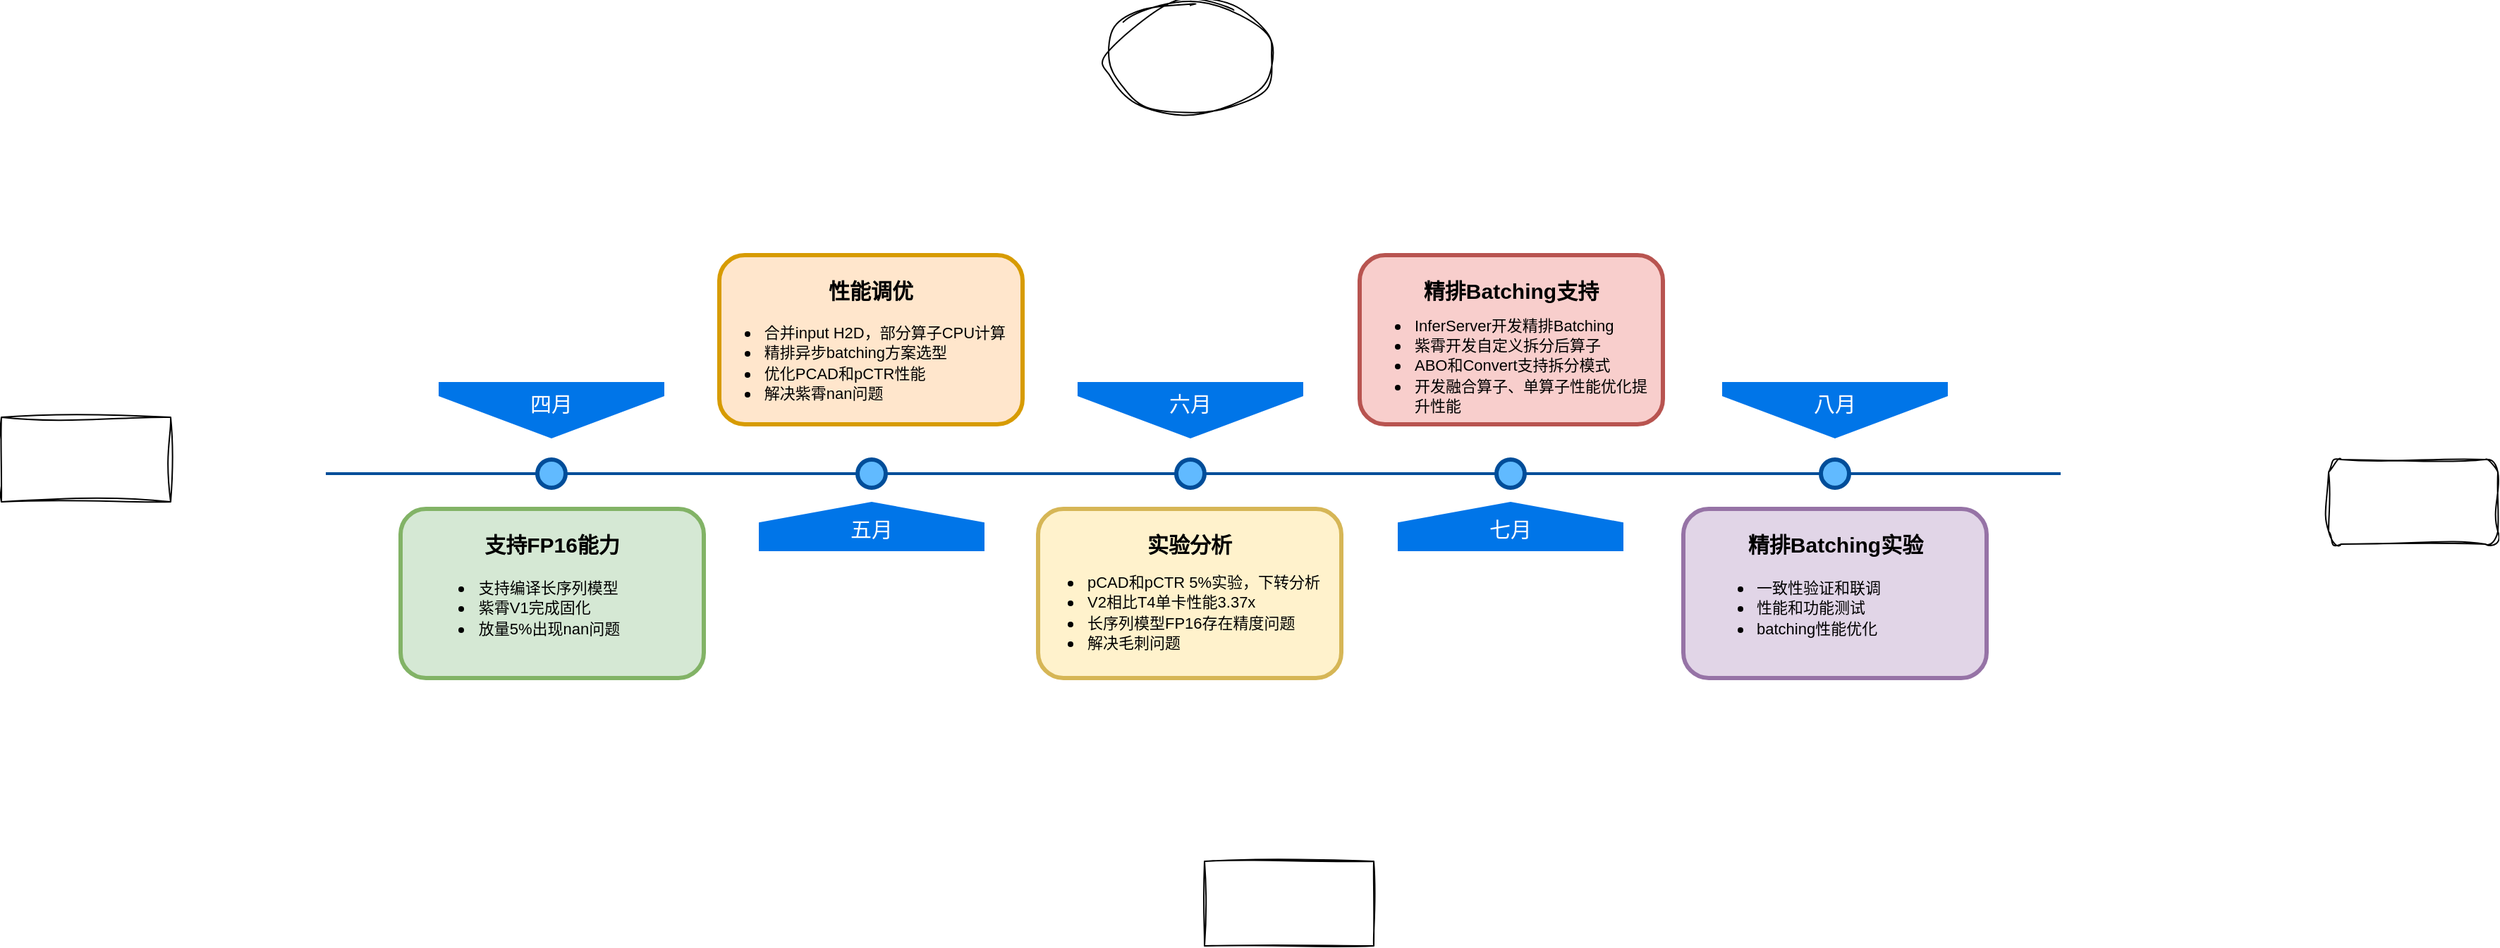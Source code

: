 <mxfile version="27.2.0">
  <diagram name="Page-1" id="82e54ff1-d628-8f03-85c4-9753963a91cd">
    <mxGraphModel dx="2313" dy="631" grid="1" gridSize="10" guides="1" tooltips="1" connect="1" arrows="1" fold="1" page="1" pageScale="1" pageWidth="1100" pageHeight="850" background="none" math="0" shadow="0">
      <root>
        <mxCell id="0" />
        <mxCell id="1" parent="0" />
        <mxCell id="4ec97bd9e5d20128-1" value="" style="line;strokeWidth=2;html=1;fillColor=none;fontSize=28;fontColor=#004D99;strokeColor=#004D99;" parent="1" vertex="1">
          <mxGeometry x="40" y="400" width="1230" height="10" as="geometry" />
        </mxCell>
        <mxCell id="4ec97bd9e5d20128-5" value="四月" style="shape=offPageConnector;whiteSpace=wrap;html=1;fillColor=#0075E8;fontSize=15;fontColor=#FFFFFF;size=0.75;verticalAlign=top;strokeColor=none;" parent="1" vertex="1">
          <mxGeometry x="120" y="340" width="160" height="40" as="geometry" />
        </mxCell>
        <mxCell id="4ec97bd9e5d20128-6" value="六月" style="shape=offPageConnector;whiteSpace=wrap;html=1;fillColor=#0075E8;fontSize=15;fontColor=#FFFFFF;size=0.75;verticalAlign=top;strokeColor=none;" parent="1" vertex="1">
          <mxGeometry x="573" y="340" width="160" height="40" as="geometry" />
        </mxCell>
        <mxCell id="4ec97bd9e5d20128-7" value="&lt;span&gt;五月&lt;/span&gt;" style="shape=offPageConnector;whiteSpace=wrap;html=1;fillColor=#0075E8;fontSize=15;fontColor=#FFFFFF;size=0.418;flipV=1;verticalAlign=bottom;strokeColor=none;spacingBottom=4;" parent="1" vertex="1">
          <mxGeometry x="347" y="425" width="160" height="35" as="geometry" />
        </mxCell>
        <mxCell id="4ec97bd9e5d20128-8" value="&lt;span&gt;七月&lt;/span&gt;" style="shape=offPageConnector;whiteSpace=wrap;html=1;fillColor=#0075E8;fontSize=15;fontColor=#FFFFFF;size=0.418;flipV=1;verticalAlign=bottom;strokeColor=none;spacingBottom=4;" parent="1" vertex="1">
          <mxGeometry x="800" y="425" width="160" height="35" as="geometry" />
        </mxCell>
        <mxCell id="4ec97bd9e5d20128-9" value="" style="ellipse;whiteSpace=wrap;html=1;fillColor=#61BAFF;fontSize=28;fontColor=#004D99;strokeWidth=3;strokeColor=#004D99;" parent="1" vertex="1">
          <mxGeometry x="190" y="395" width="20" height="20" as="geometry" />
        </mxCell>
        <mxCell id="4ec97bd9e5d20128-10" value="" style="ellipse;whiteSpace=wrap;html=1;fillColor=#61BAFF;fontSize=28;fontColor=#004D99;strokeWidth=3;strokeColor=#004D99;" parent="1" vertex="1">
          <mxGeometry x="417" y="395" width="20" height="20" as="geometry" />
        </mxCell>
        <mxCell id="4ec97bd9e5d20128-11" value="" style="ellipse;whiteSpace=wrap;html=1;fillColor=#61BAFF;fontSize=28;fontColor=#004D99;strokeWidth=3;strokeColor=#004D99;" parent="1" vertex="1">
          <mxGeometry x="643" y="395" width="20" height="20" as="geometry" />
        </mxCell>
        <mxCell id="4ec97bd9e5d20128-13" value="" style="ellipse;whiteSpace=wrap;html=1;fillColor=#61BAFF;fontSize=28;fontColor=#004D99;strokeWidth=3;strokeColor=#004D99;" parent="1" vertex="1">
          <mxGeometry x="870" y="395" width="20" height="20" as="geometry" />
        </mxCell>
        <mxCell id="4ec97bd9e5d20128-14" value="&lt;h1&gt;&lt;font style=&quot;font-size: 15px;&quot;&gt;支持FP16能力&lt;/font&gt;&lt;/h1&gt;" style="text;html=1;spacing=5;spacingTop=-20;whiteSpace=wrap;overflow=hidden;strokeColor=#82b366;strokeWidth=3;fillColor=#d5e8d4;fontSize=13;align=center;rounded=1;" parent="1" vertex="1">
          <mxGeometry x="93" y="430" width="215" height="120" as="geometry" />
        </mxCell>
        <mxCell id="4ec97bd9e5d20128-16" value="&lt;h1&gt;&lt;font style=&quot;font-size: 15px;&quot;&gt;性能调优&lt;/font&gt;&lt;/h1&gt;&lt;p&gt;&lt;/p&gt;&lt;p&gt;&lt;br&gt;&lt;/p&gt;" style="text;html=1;spacing=5;spacingTop=-20;whiteSpace=wrap;overflow=hidden;strokeColor=#d79b00;strokeWidth=3;fillColor=#ffe6cc;fontSize=13;align=center;rounded=1;" parent="1" vertex="1">
          <mxGeometry x="319" y="250" width="215" height="120" as="geometry" />
        </mxCell>
        <mxCell id="4ec97bd9e5d20128-17" value="&lt;h1&gt;&lt;font style=&quot;font-size: 15px;&quot;&gt;实验分析&lt;/font&gt;&lt;/h1&gt;&lt;div&gt;&lt;font style=&quot;font-size: 11px;&quot;&gt;&lt;br&gt;&lt;/font&gt;&lt;/div&gt;&lt;div&gt;&lt;font style=&quot;font-size: 11px;&quot;&gt;&lt;br&gt;&lt;/font&gt;&lt;/div&gt;" style="text;html=1;spacing=5;spacingTop=-20;whiteSpace=wrap;overflow=hidden;strokeColor=#d6b656;strokeWidth=3;fillColor=#fff2cc;fontSize=13;align=center;rounded=1;" parent="1" vertex="1">
          <mxGeometry x="545" y="430" width="215" height="120" as="geometry" />
        </mxCell>
        <mxCell id="4ec97bd9e5d20128-18" value="&lt;h1&gt;&lt;font style=&quot;font-size: 15px;&quot;&gt;精排Batching支持&lt;/font&gt;&lt;/h1&gt;&lt;p&gt;&lt;/p&gt;" style="text;html=1;spacing=5;spacingTop=-20;whiteSpace=wrap;overflow=hidden;strokeColor=#b85450;strokeWidth=3;fillColor=#f8cecc;fontSize=13;align=center;rounded=1;" parent="1" vertex="1">
          <mxGeometry x="773" y="250" width="215" height="120" as="geometry" />
        </mxCell>
        <mxCell id="Q48pwdMFiB4DEm0Mx37J-1" value="" style="ellipse;whiteSpace=wrap;html=1;fillColor=#61BAFF;fontSize=28;fontColor=#004D99;strokeWidth=3;strokeColor=#004D99;" parent="1" vertex="1">
          <mxGeometry x="1100" y="395" width="20" height="20" as="geometry" />
        </mxCell>
        <mxCell id="Q48pwdMFiB4DEm0Mx37J-3" value="&lt;h1&gt;&lt;font style=&quot;font-size: 15px;&quot;&gt;精排Batching实验&lt;/font&gt;&lt;/h1&gt;&lt;p&gt;&lt;/p&gt;" style="text;html=1;spacing=5;spacingTop=-20;whiteSpace=wrap;overflow=hidden;strokeColor=#9673a6;strokeWidth=3;fillColor=#e1d5e7;fontSize=13;align=center;rounded=1;" parent="1" vertex="1">
          <mxGeometry x="1002.5" y="430" width="215" height="120" as="geometry" />
        </mxCell>
        <mxCell id="Q48pwdMFiB4DEm0Mx37J-4" value="八月" style="shape=offPageConnector;whiteSpace=wrap;html=1;fillColor=#0075E8;fontSize=15;fontColor=#FFFFFF;size=0.75;verticalAlign=top;strokeColor=none;" parent="1" vertex="1">
          <mxGeometry x="1030" y="340" width="160" height="40" as="geometry" />
        </mxCell>
        <mxCell id="Q48pwdMFiB4DEm0Mx37J-8" value="" style="ellipse;whiteSpace=wrap;html=1;sketch=1;hachureGap=4;jiggle=2;curveFitting=1;fontFamily=Architects Daughter;fontSource=https%3A%2F%2Ffonts.googleapis.com%2Fcss%3Ffamily%3DArchitects%2BDaughter;" parent="1" vertex="1">
          <mxGeometry x="593" y="70" width="120" height="80" as="geometry" />
        </mxCell>
        <mxCell id="Q48pwdMFiB4DEm0Mx37J-9" value="" style="rounded=1;whiteSpace=wrap;html=1;sketch=1;hachureGap=4;jiggle=2;curveFitting=1;fontFamily=Architects Daughter;fontSource=https%3A%2F%2Ffonts.googleapis.com%2Fcss%3Ffamily%3DArchitects%2BDaughter;" parent="1" vertex="1">
          <mxGeometry x="1460" y="395" width="120" height="60" as="geometry" />
        </mxCell>
        <mxCell id="Q48pwdMFiB4DEm0Mx37J-10" value="" style="rounded=0;whiteSpace=wrap;html=1;sketch=1;hachureGap=4;jiggle=2;curveFitting=1;fontFamily=Architects Daughter;fontSource=https%3A%2F%2Ffonts.googleapis.com%2Fcss%3Ffamily%3DArchitects%2BDaughter;" parent="1" vertex="1">
          <mxGeometry x="663" y="680" width="120" height="60" as="geometry" />
        </mxCell>
        <mxCell id="Q48pwdMFiB4DEm0Mx37J-11" value="" style="rounded=0;whiteSpace=wrap;html=1;sketch=1;hachureGap=4;jiggle=2;curveFitting=1;fontFamily=Architects Daughter;fontSource=https%3A%2F%2Ffonts.googleapis.com%2Fcss%3Ffamily%3DArchitects%2BDaughter;" parent="1" vertex="1">
          <mxGeometry x="-190" y="365" width="120" height="60" as="geometry" />
        </mxCell>
        <mxCell id="hHWTmzYT3U_jAmbl62Fj-1" value="&lt;ul style=&quot;font-family: Helvetica;&quot;&gt;&lt;li style=&quot;text-align: left;&quot;&gt;&lt;font style=&quot;font-size: 11px;&quot;&gt;合并input H2D，部分算子CPU计算&lt;/font&gt;&lt;/li&gt;&lt;li style=&quot;text-align: left;&quot;&gt;&lt;span style=&quot;background-color: transparent; color: light-dark(rgb(0, 0, 0), rgb(237, 237, 237));&quot;&gt;&lt;font style=&quot;font-size: 11px;&quot;&gt;精排异步batching方案选型&lt;/font&gt;&lt;/span&gt;&lt;/li&gt;&lt;li style=&quot;text-align: left;&quot;&gt;&lt;span style=&quot;background-color: transparent; color: light-dark(rgb(0, 0, 0), rgb(237, 237, 237));&quot;&gt;&lt;font style=&quot;font-size: 11px;&quot;&gt;优化PCAD和pCTR性能&lt;/font&gt;&lt;/span&gt;&lt;/li&gt;&lt;li style=&quot;text-align: left;&quot;&gt;&lt;font style=&quot;font-size: 11px;&quot;&gt;解决紫霄nan问题&lt;/font&gt;&lt;/li&gt;&lt;/ul&gt;" style="text;html=1;align=center;verticalAlign=middle;whiteSpace=wrap;rounded=0;fontFamily=Architects Daughter;fontSource=https%3A%2F%2Ffonts.googleapis.com%2Fcss%3Ffamily%3DArchitects%2BDaughter;" vertex="1" parent="1">
          <mxGeometry x="308" y="288" width="217" height="75" as="geometry" />
        </mxCell>
        <mxCell id="hHWTmzYT3U_jAmbl62Fj-2" value="&lt;ul style=&quot;font-family: Helvetica; text-align: left;&quot;&gt;&lt;li style=&quot;&quot;&gt;&lt;font style=&quot;font-size: 11px;&quot;&gt;pCAD和pCTR 5%实验，下转分析&lt;/font&gt;&lt;/li&gt;&lt;li style=&quot;&quot;&gt;&lt;font style=&quot;font-size: 11px;&quot;&gt;V2相比T4单卡性能3.37x&lt;/font&gt;&lt;/li&gt;&lt;li style=&quot;&quot;&gt;&lt;font style=&quot;font-size: 11px;&quot;&gt;长序列模型FP16存在精度问题&lt;/font&gt;&lt;/li&gt;&lt;li style=&quot;&quot;&gt;&lt;font style=&quot;font-size: 11px;&quot;&gt;解决毛刺问题&lt;/font&gt;&lt;/li&gt;&lt;/ul&gt;" style="text;html=1;align=center;verticalAlign=middle;whiteSpace=wrap;rounded=0;fontFamily=Architects Daughter;fontSource=https%3A%2F%2Ffonts.googleapis.com%2Fcss%3Ffamily%3DArchitects%2BDaughter;" vertex="1" parent="1">
          <mxGeometry x="534" y="465" width="217" height="75" as="geometry" />
        </mxCell>
        <mxCell id="hHWTmzYT3U_jAmbl62Fj-3" value="&lt;ul style=&quot;font-family: Helvetica;&quot;&gt;&lt;li style=&quot;text-align: left;&quot;&gt;&lt;font style=&quot;font-size: 11px;&quot;&gt;支持编译长序列模型&lt;/font&gt;&lt;/li&gt;&lt;li style=&quot;text-align: left;&quot;&gt;&lt;font style=&quot;font-size: 11px;&quot;&gt;紫霄V1完成固化&lt;/font&gt;&lt;/li&gt;&lt;li style=&quot;text-align: left;&quot;&gt;&lt;font style=&quot;font-size: 11px;&quot;&gt;放量5%出现nan问题&lt;/font&gt;&lt;/li&gt;&lt;/ul&gt;" style="text;html=1;align=center;verticalAlign=middle;whiteSpace=wrap;rounded=0;fontFamily=Architects Daughter;fontSource=https%3A%2F%2Ffonts.googleapis.com%2Fcss%3Ffamily%3DArchitects%2BDaughter;" vertex="1" parent="1">
          <mxGeometry x="70" y="462.5" width="217" height="75" as="geometry" />
        </mxCell>
        <mxCell id="hHWTmzYT3U_jAmbl62Fj-4" value="&lt;ul style=&quot;font-family: Helvetica; text-align: left;&quot;&gt;&lt;li style=&quot;&quot;&gt;&lt;font style=&quot;font-size: 11px;&quot;&gt;InferServer开发精排Batching&lt;/font&gt;&lt;/li&gt;&lt;li style=&quot;&quot;&gt;&lt;font style=&quot;font-size: 11px;&quot;&gt;紫霄开发自定义拆分后算子&lt;/font&gt;&lt;/li&gt;&lt;li style=&quot;&quot;&gt;&lt;font style=&quot;font-size: 11px;&quot;&gt;ABO和Convert支持拆分模式&lt;/font&gt;&lt;/li&gt;&lt;li style=&quot;&quot;&gt;&lt;font style=&quot;font-size: 11px;&quot;&gt;开发融合算子、单算子性能优化提升性能&lt;/font&gt;&lt;/li&gt;&lt;/ul&gt;" style="text;html=1;align=center;verticalAlign=middle;whiteSpace=wrap;rounded=0;fontFamily=Architects Daughter;fontSource=https%3A%2F%2Ffonts.googleapis.com%2Fcss%3Ffamily%3DArchitects%2BDaughter;" vertex="1" parent="1">
          <mxGeometry x="771" y="290" width="217" height="75" as="geometry" />
        </mxCell>
        <mxCell id="hHWTmzYT3U_jAmbl62Fj-5" value="&lt;ul style=&quot;font-family: Helvetica;&quot;&gt;&lt;li style=&quot;text-align: left;&quot;&gt;&lt;font style=&quot;font-size: 11px;&quot;&gt;一致性验证和联调&lt;/font&gt;&lt;/li&gt;&lt;li style=&quot;text-align: left;&quot;&gt;&lt;span style=&quot;font-size: 11px;&quot;&gt;性能和功能测试&lt;/span&gt;&lt;/li&gt;&lt;li style=&quot;text-align: left;&quot;&gt;&lt;span style=&quot;font-size: 11px;&quot;&gt;batching性能优化&lt;/span&gt;&lt;/li&gt;&lt;/ul&gt;" style="text;html=1;align=center;verticalAlign=middle;whiteSpace=wrap;rounded=0;fontFamily=Architects Daughter;fontSource=https%3A%2F%2Ffonts.googleapis.com%2Fcss%3Ffamily%3DArchitects%2BDaughter;" vertex="1" parent="1">
          <mxGeometry x="990" y="465" width="177" height="70" as="geometry" />
        </mxCell>
      </root>
    </mxGraphModel>
  </diagram>
</mxfile>
